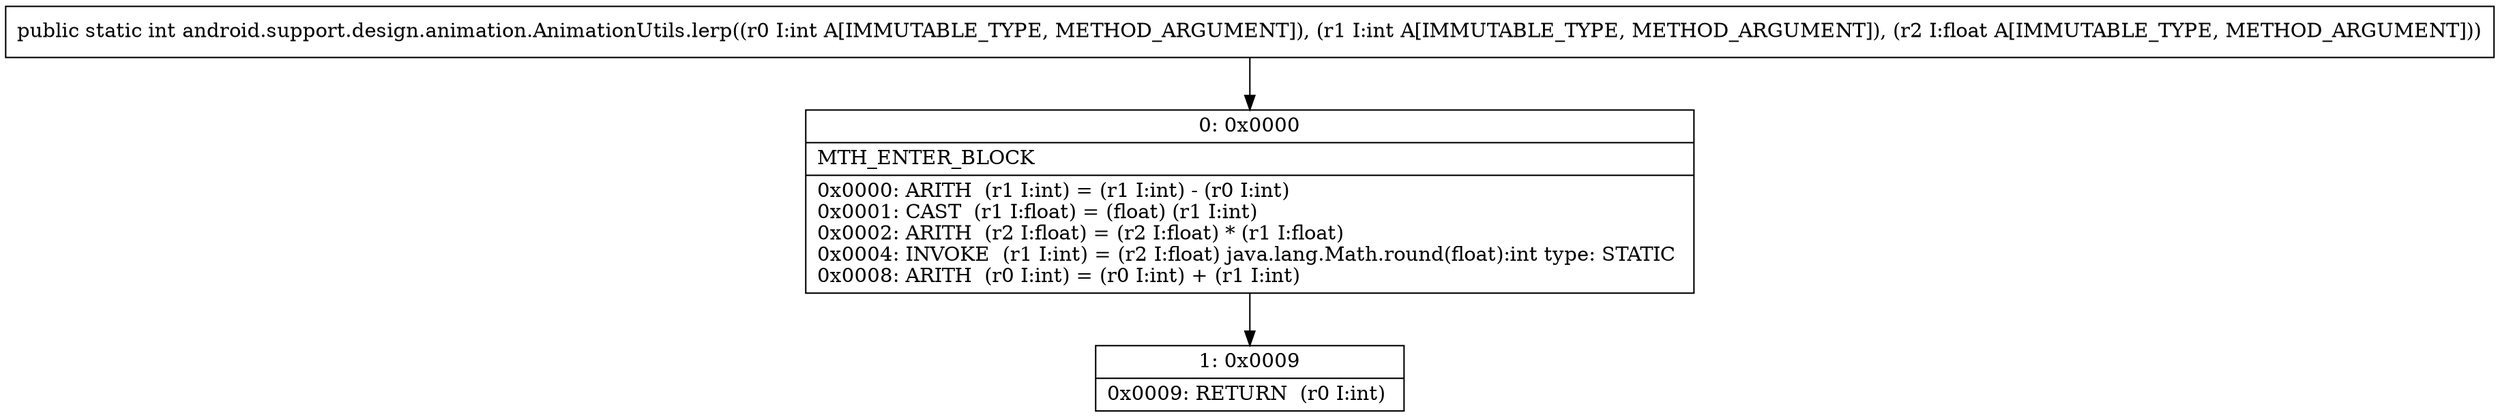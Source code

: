 digraph "CFG forandroid.support.design.animation.AnimationUtils.lerp(IIF)I" {
Node_0 [shape=record,label="{0\:\ 0x0000|MTH_ENTER_BLOCK\l|0x0000: ARITH  (r1 I:int) = (r1 I:int) \- (r0 I:int) \l0x0001: CAST  (r1 I:float) = (float) (r1 I:int) \l0x0002: ARITH  (r2 I:float) = (r2 I:float) * (r1 I:float) \l0x0004: INVOKE  (r1 I:int) = (r2 I:float) java.lang.Math.round(float):int type: STATIC \l0x0008: ARITH  (r0 I:int) = (r0 I:int) + (r1 I:int) \l}"];
Node_1 [shape=record,label="{1\:\ 0x0009|0x0009: RETURN  (r0 I:int) \l}"];
MethodNode[shape=record,label="{public static int android.support.design.animation.AnimationUtils.lerp((r0 I:int A[IMMUTABLE_TYPE, METHOD_ARGUMENT]), (r1 I:int A[IMMUTABLE_TYPE, METHOD_ARGUMENT]), (r2 I:float A[IMMUTABLE_TYPE, METHOD_ARGUMENT])) }"];
MethodNode -> Node_0;
Node_0 -> Node_1;
}

